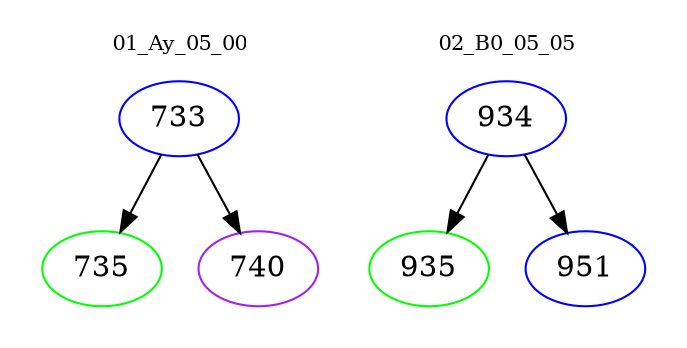 digraph{
subgraph cluster_0 {
color = white
label = "01_Ay_05_00";
fontsize=10;
T0_733 [label="733", color="blue"]
T0_733 -> T0_735 [color="black"]
T0_735 [label="735", color="green"]
T0_733 -> T0_740 [color="black"]
T0_740 [label="740", color="purple"]
}
subgraph cluster_1 {
color = white
label = "02_B0_05_05";
fontsize=10;
T1_934 [label="934", color="blue"]
T1_934 -> T1_935 [color="black"]
T1_935 [label="935", color="green"]
T1_934 -> T1_951 [color="black"]
T1_951 [label="951", color="blue"]
}
}
